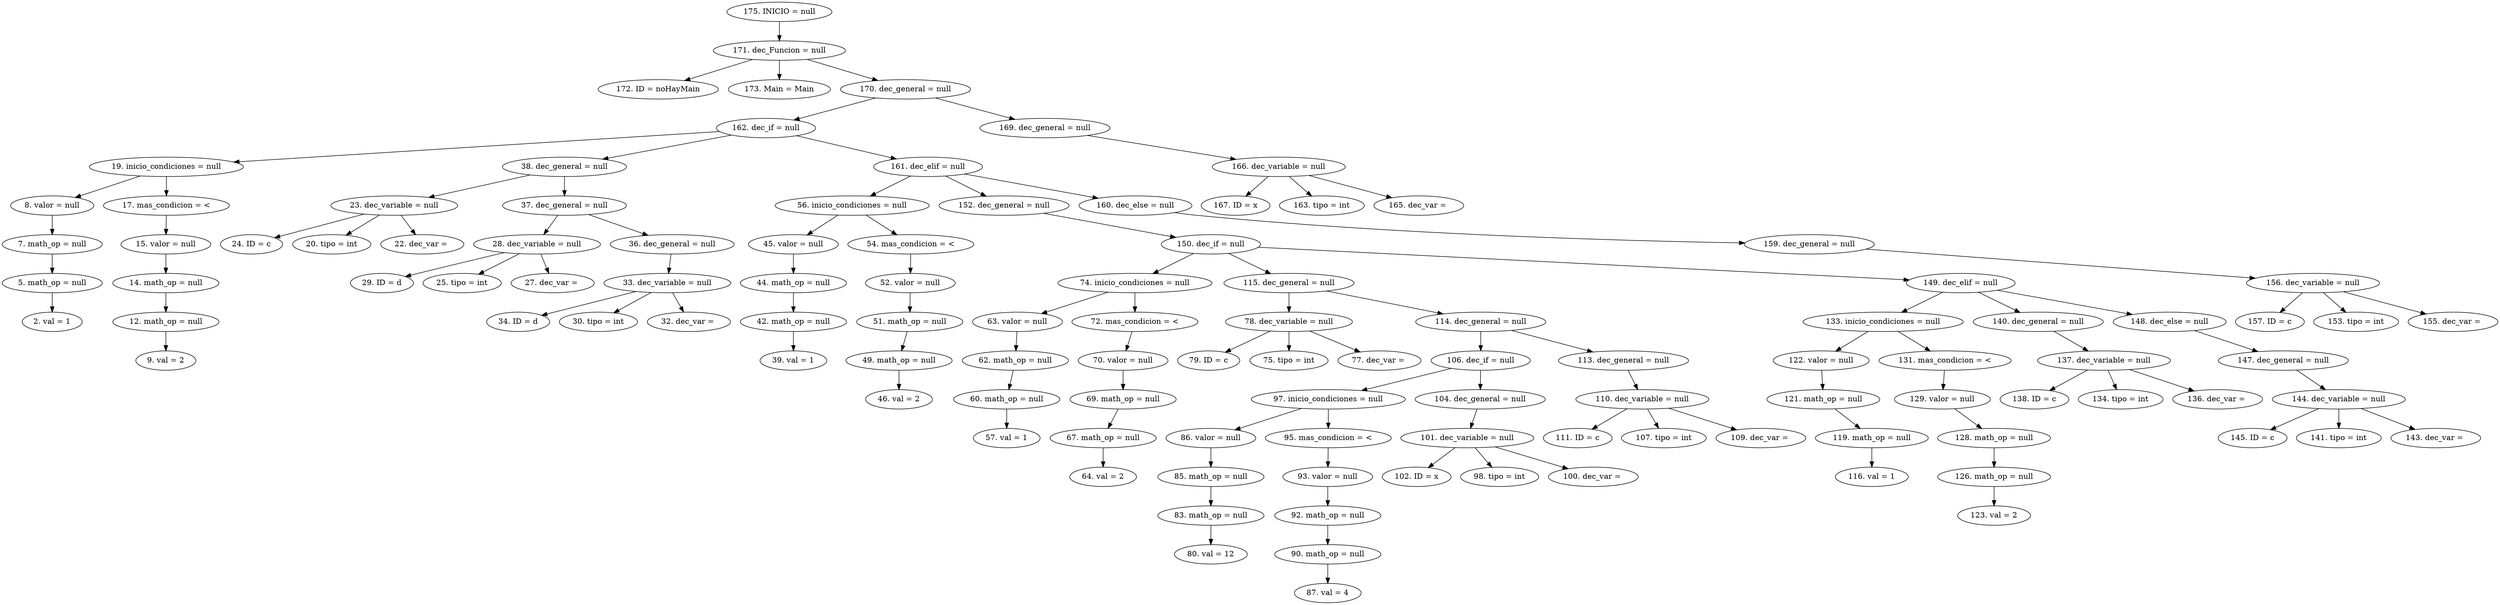 digraph G {
"175. INICIO = null"->"171. dec_Funcion = null"
"171. dec_Funcion = null"->"172. ID = noHayMain"
"171. dec_Funcion = null"->"173. Main = Main"
"171. dec_Funcion = null"->"170. dec_general = null"
"170. dec_general = null"->"162. dec_if = null"
"162. dec_if = null"->"19. inicio_condiciones = null"
"19. inicio_condiciones = null"->"8. valor = null"
"8. valor = null"->"7. math_op = null"
"7. math_op = null"->"5. math_op = null"
"5. math_op = null"->"2. val = 1"
"19. inicio_condiciones = null"->"17. mas_condicion = <"
"17. mas_condicion = <"->"15. valor = null"
"15. valor = null"->"14. math_op = null"
"14. math_op = null"->"12. math_op = null"
"12. math_op = null"->"9. val = 2"
"162. dec_if = null"->"38. dec_general = null"
"38. dec_general = null"->"23. dec_variable = null"
"23. dec_variable = null"->"24. ID = c"
"23. dec_variable = null"->"20. tipo = int"
"23. dec_variable = null"->"22. dec_var = "
"38. dec_general = null"->"37. dec_general = null"
"37. dec_general = null"->"28. dec_variable = null"
"28. dec_variable = null"->"29. ID = d"
"28. dec_variable = null"->"25. tipo = int"
"28. dec_variable = null"->"27. dec_var = "
"37. dec_general = null"->"36. dec_general = null"
"36. dec_general = null"->"33. dec_variable = null"
"33. dec_variable = null"->"34. ID = d"
"33. dec_variable = null"->"30. tipo = int"
"33. dec_variable = null"->"32. dec_var = "
"162. dec_if = null"->"161. dec_elif = null"
"161. dec_elif = null"->"56. inicio_condiciones = null"
"56. inicio_condiciones = null"->"45. valor = null"
"45. valor = null"->"44. math_op = null"
"44. math_op = null"->"42. math_op = null"
"42. math_op = null"->"39. val = 1"
"56. inicio_condiciones = null"->"54. mas_condicion = <"
"54. mas_condicion = <"->"52. valor = null"
"52. valor = null"->"51. math_op = null"
"51. math_op = null"->"49. math_op = null"
"49. math_op = null"->"46. val = 2"
"161. dec_elif = null"->"152. dec_general = null"
"152. dec_general = null"->"150. dec_if = null"
"150. dec_if = null"->"74. inicio_condiciones = null"
"74. inicio_condiciones = null"->"63. valor = null"
"63. valor = null"->"62. math_op = null"
"62. math_op = null"->"60. math_op = null"
"60. math_op = null"->"57. val = 1"
"74. inicio_condiciones = null"->"72. mas_condicion = <"
"72. mas_condicion = <"->"70. valor = null"
"70. valor = null"->"69. math_op = null"
"69. math_op = null"->"67. math_op = null"
"67. math_op = null"->"64. val = 2"
"150. dec_if = null"->"115. dec_general = null"
"115. dec_general = null"->"78. dec_variable = null"
"78. dec_variable = null"->"79. ID = c"
"78. dec_variable = null"->"75. tipo = int"
"78. dec_variable = null"->"77. dec_var = "
"115. dec_general = null"->"114. dec_general = null"
"114. dec_general = null"->"106. dec_if = null"
"106. dec_if = null"->"97. inicio_condiciones = null"
"97. inicio_condiciones = null"->"86. valor = null"
"86. valor = null"->"85. math_op = null"
"85. math_op = null"->"83. math_op = null"
"83. math_op = null"->"80. val = 12"
"97. inicio_condiciones = null"->"95. mas_condicion = <"
"95. mas_condicion = <"->"93. valor = null"
"93. valor = null"->"92. math_op = null"
"92. math_op = null"->"90. math_op = null"
"90. math_op = null"->"87. val = 4"
"106. dec_if = null"->"104. dec_general = null"
"104. dec_general = null"->"101. dec_variable = null"
"101. dec_variable = null"->"102. ID = x"
"101. dec_variable = null"->"98. tipo = int"
"101. dec_variable = null"->"100. dec_var = "
"114. dec_general = null"->"113. dec_general = null"
"113. dec_general = null"->"110. dec_variable = null"
"110. dec_variable = null"->"111. ID = c"
"110. dec_variable = null"->"107. tipo = int"
"110. dec_variable = null"->"109. dec_var = "
"150. dec_if = null"->"149. dec_elif = null"
"149. dec_elif = null"->"133. inicio_condiciones = null"
"133. inicio_condiciones = null"->"122. valor = null"
"122. valor = null"->"121. math_op = null"
"121. math_op = null"->"119. math_op = null"
"119. math_op = null"->"116. val = 1"
"133. inicio_condiciones = null"->"131. mas_condicion = <"
"131. mas_condicion = <"->"129. valor = null"
"129. valor = null"->"128. math_op = null"
"128. math_op = null"->"126. math_op = null"
"126. math_op = null"->"123. val = 2"
"149. dec_elif = null"->"140. dec_general = null"
"140. dec_general = null"->"137. dec_variable = null"
"137. dec_variable = null"->"138. ID = c"
"137. dec_variable = null"->"134. tipo = int"
"137. dec_variable = null"->"136. dec_var = "
"149. dec_elif = null"->"148. dec_else = null"
"148. dec_else = null"->"147. dec_general = null"
"147. dec_general = null"->"144. dec_variable = null"
"144. dec_variable = null"->"145. ID = c"
"144. dec_variable = null"->"141. tipo = int"
"144. dec_variable = null"->"143. dec_var = "
"161. dec_elif = null"->"160. dec_else = null"
"160. dec_else = null"->"159. dec_general = null"
"159. dec_general = null"->"156. dec_variable = null"
"156. dec_variable = null"->"157. ID = c"
"156. dec_variable = null"->"153. tipo = int"
"156. dec_variable = null"->"155. dec_var = "
"170. dec_general = null"->"169. dec_general = null"
"169. dec_general = null"->"166. dec_variable = null"
"166. dec_variable = null"->"167. ID = x"
"166. dec_variable = null"->"163. tipo = int"
"166. dec_variable = null"->"165. dec_var = "


}
